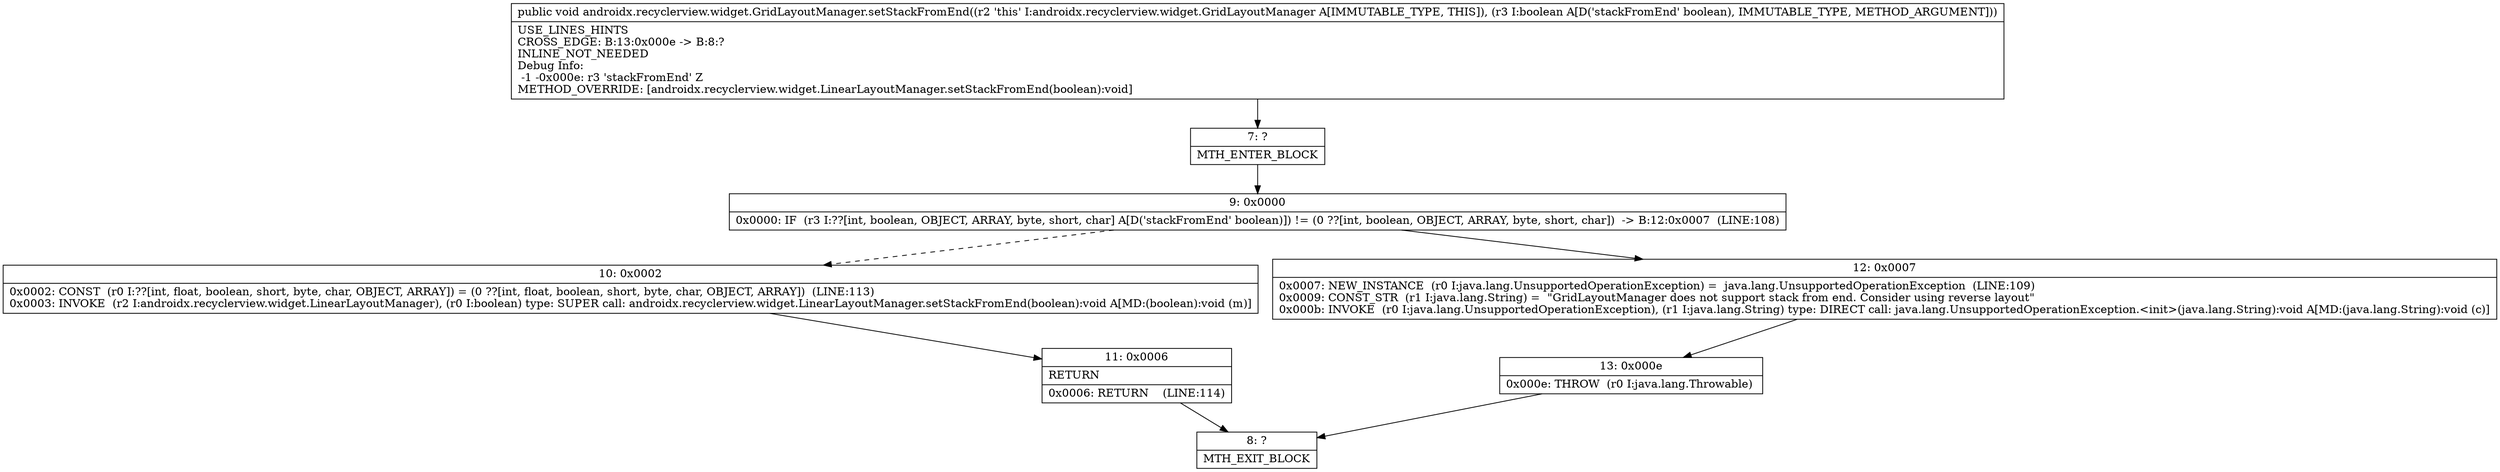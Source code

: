 digraph "CFG forandroidx.recyclerview.widget.GridLayoutManager.setStackFromEnd(Z)V" {
Node_7 [shape=record,label="{7\:\ ?|MTH_ENTER_BLOCK\l}"];
Node_9 [shape=record,label="{9\:\ 0x0000|0x0000: IF  (r3 I:??[int, boolean, OBJECT, ARRAY, byte, short, char] A[D('stackFromEnd' boolean)]) != (0 ??[int, boolean, OBJECT, ARRAY, byte, short, char])  \-\> B:12:0x0007  (LINE:108)\l}"];
Node_10 [shape=record,label="{10\:\ 0x0002|0x0002: CONST  (r0 I:??[int, float, boolean, short, byte, char, OBJECT, ARRAY]) = (0 ??[int, float, boolean, short, byte, char, OBJECT, ARRAY])  (LINE:113)\l0x0003: INVOKE  (r2 I:androidx.recyclerview.widget.LinearLayoutManager), (r0 I:boolean) type: SUPER call: androidx.recyclerview.widget.LinearLayoutManager.setStackFromEnd(boolean):void A[MD:(boolean):void (m)]\l}"];
Node_11 [shape=record,label="{11\:\ 0x0006|RETURN\l|0x0006: RETURN    (LINE:114)\l}"];
Node_8 [shape=record,label="{8\:\ ?|MTH_EXIT_BLOCK\l}"];
Node_12 [shape=record,label="{12\:\ 0x0007|0x0007: NEW_INSTANCE  (r0 I:java.lang.UnsupportedOperationException) =  java.lang.UnsupportedOperationException  (LINE:109)\l0x0009: CONST_STR  (r1 I:java.lang.String) =  \"GridLayoutManager does not support stack from end. Consider using reverse layout\" \l0x000b: INVOKE  (r0 I:java.lang.UnsupportedOperationException), (r1 I:java.lang.String) type: DIRECT call: java.lang.UnsupportedOperationException.\<init\>(java.lang.String):void A[MD:(java.lang.String):void (c)]\l}"];
Node_13 [shape=record,label="{13\:\ 0x000e|0x000e: THROW  (r0 I:java.lang.Throwable) \l}"];
MethodNode[shape=record,label="{public void androidx.recyclerview.widget.GridLayoutManager.setStackFromEnd((r2 'this' I:androidx.recyclerview.widget.GridLayoutManager A[IMMUTABLE_TYPE, THIS]), (r3 I:boolean A[D('stackFromEnd' boolean), IMMUTABLE_TYPE, METHOD_ARGUMENT]))  | USE_LINES_HINTS\lCROSS_EDGE: B:13:0x000e \-\> B:8:?\lINLINE_NOT_NEEDED\lDebug Info:\l  \-1 \-0x000e: r3 'stackFromEnd' Z\lMETHOD_OVERRIDE: [androidx.recyclerview.widget.LinearLayoutManager.setStackFromEnd(boolean):void]\l}"];
MethodNode -> Node_7;Node_7 -> Node_9;
Node_9 -> Node_10[style=dashed];
Node_9 -> Node_12;
Node_10 -> Node_11;
Node_11 -> Node_8;
Node_12 -> Node_13;
Node_13 -> Node_8;
}


